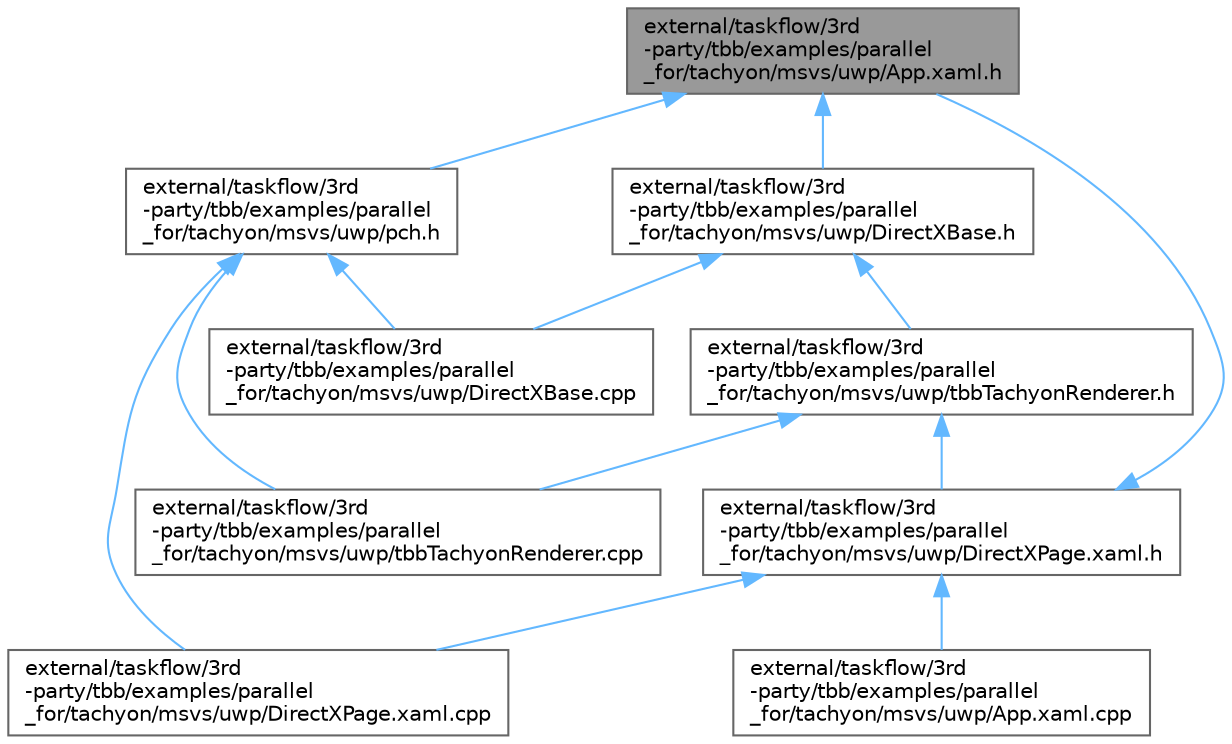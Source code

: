 digraph "external/taskflow/3rd-party/tbb/examples/parallel_for/tachyon/msvs/uwp/App.xaml.h"
{
 // LATEX_PDF_SIZE
  bgcolor="transparent";
  edge [fontname=Helvetica,fontsize=10,labelfontname=Helvetica,labelfontsize=10];
  node [fontname=Helvetica,fontsize=10,shape=box,height=0.2,width=0.4];
  Node1 [id="Node000001",label="external/taskflow/3rd\l-party/tbb/examples/parallel\l_for/tachyon/msvs/uwp/App.xaml.h",height=0.2,width=0.4,color="gray40", fillcolor="grey60", style="filled", fontcolor="black",tooltip=" "];
  Node1 -> Node2 [id="edge13_Node000001_Node000002",dir="back",color="steelblue1",style="solid",tooltip=" "];
  Node2 [id="Node000002",label="external/taskflow/3rd\l-party/tbb/examples/parallel\l_for/tachyon/msvs/uwp/DirectXBase.h",height=0.2,width=0.4,color="grey40", fillcolor="white", style="filled",URL="$_direct_x_base_8h.html",tooltip=" "];
  Node2 -> Node3 [id="edge14_Node000002_Node000003",dir="back",color="steelblue1",style="solid",tooltip=" "];
  Node3 [id="Node000003",label="external/taskflow/3rd\l-party/tbb/examples/parallel\l_for/tachyon/msvs/uwp/DirectXBase.cpp",height=0.2,width=0.4,color="grey40", fillcolor="white", style="filled",URL="$_direct_x_base_8cpp.html",tooltip=" "];
  Node2 -> Node4 [id="edge15_Node000002_Node000004",dir="back",color="steelblue1",style="solid",tooltip=" "];
  Node4 [id="Node000004",label="external/taskflow/3rd\l-party/tbb/examples/parallel\l_for/tachyon/msvs/uwp/tbbTachyonRenderer.h",height=0.2,width=0.4,color="grey40", fillcolor="white", style="filled",URL="$tbb_tachyon_renderer_8h.html",tooltip=" "];
  Node4 -> Node5 [id="edge16_Node000004_Node000005",dir="back",color="steelblue1",style="solid",tooltip=" "];
  Node5 [id="Node000005",label="external/taskflow/3rd\l-party/tbb/examples/parallel\l_for/tachyon/msvs/uwp/DirectXPage.xaml.h",height=0.2,width=0.4,color="grey40", fillcolor="white", style="filled",URL="$_direct_x_page_8xaml_8h.html",tooltip=" "];
  Node5 -> Node6 [id="edge17_Node000005_Node000006",dir="back",color="steelblue1",style="solid",tooltip=" "];
  Node6 [id="Node000006",label="external/taskflow/3rd\l-party/tbb/examples/parallel\l_for/tachyon/msvs/uwp/App.xaml.cpp",height=0.2,width=0.4,color="grey40", fillcolor="white", style="filled",URL="$_app_8xaml_8cpp.html",tooltip=" "];
  Node5 -> Node1 [id="edge18_Node000005_Node000001",dir="back",color="steelblue1",style="solid",tooltip=" "];
  Node5 -> Node7 [id="edge19_Node000005_Node000007",dir="back",color="steelblue1",style="solid",tooltip=" "];
  Node7 [id="Node000007",label="external/taskflow/3rd\l-party/tbb/examples/parallel\l_for/tachyon/msvs/uwp/DirectXPage.xaml.cpp",height=0.2,width=0.4,color="grey40", fillcolor="white", style="filled",URL="$_direct_x_page_8xaml_8cpp.html",tooltip=" "];
  Node4 -> Node8 [id="edge20_Node000004_Node000008",dir="back",color="steelblue1",style="solid",tooltip=" "];
  Node8 [id="Node000008",label="external/taskflow/3rd\l-party/tbb/examples/parallel\l_for/tachyon/msvs/uwp/tbbTachyonRenderer.cpp",height=0.2,width=0.4,color="grey40", fillcolor="white", style="filled",URL="$tbb_tachyon_renderer_8cpp.html",tooltip=" "];
  Node1 -> Node9 [id="edge21_Node000001_Node000009",dir="back",color="steelblue1",style="solid",tooltip=" "];
  Node9 [id="Node000009",label="external/taskflow/3rd\l-party/tbb/examples/parallel\l_for/tachyon/msvs/uwp/pch.h",height=0.2,width=0.4,color="grey40", fillcolor="white", style="filled",URL="$external_2taskflow_23rd-party_2tbb_2examples_2parallel__for_2tachyon_2msvs_2uwp_2pch_8h.html",tooltip=" "];
  Node9 -> Node3 [id="edge22_Node000009_Node000003",dir="back",color="steelblue1",style="solid",tooltip=" "];
  Node9 -> Node7 [id="edge23_Node000009_Node000007",dir="back",color="steelblue1",style="solid",tooltip=" "];
  Node9 -> Node8 [id="edge24_Node000009_Node000008",dir="back",color="steelblue1",style="solid",tooltip=" "];
}
